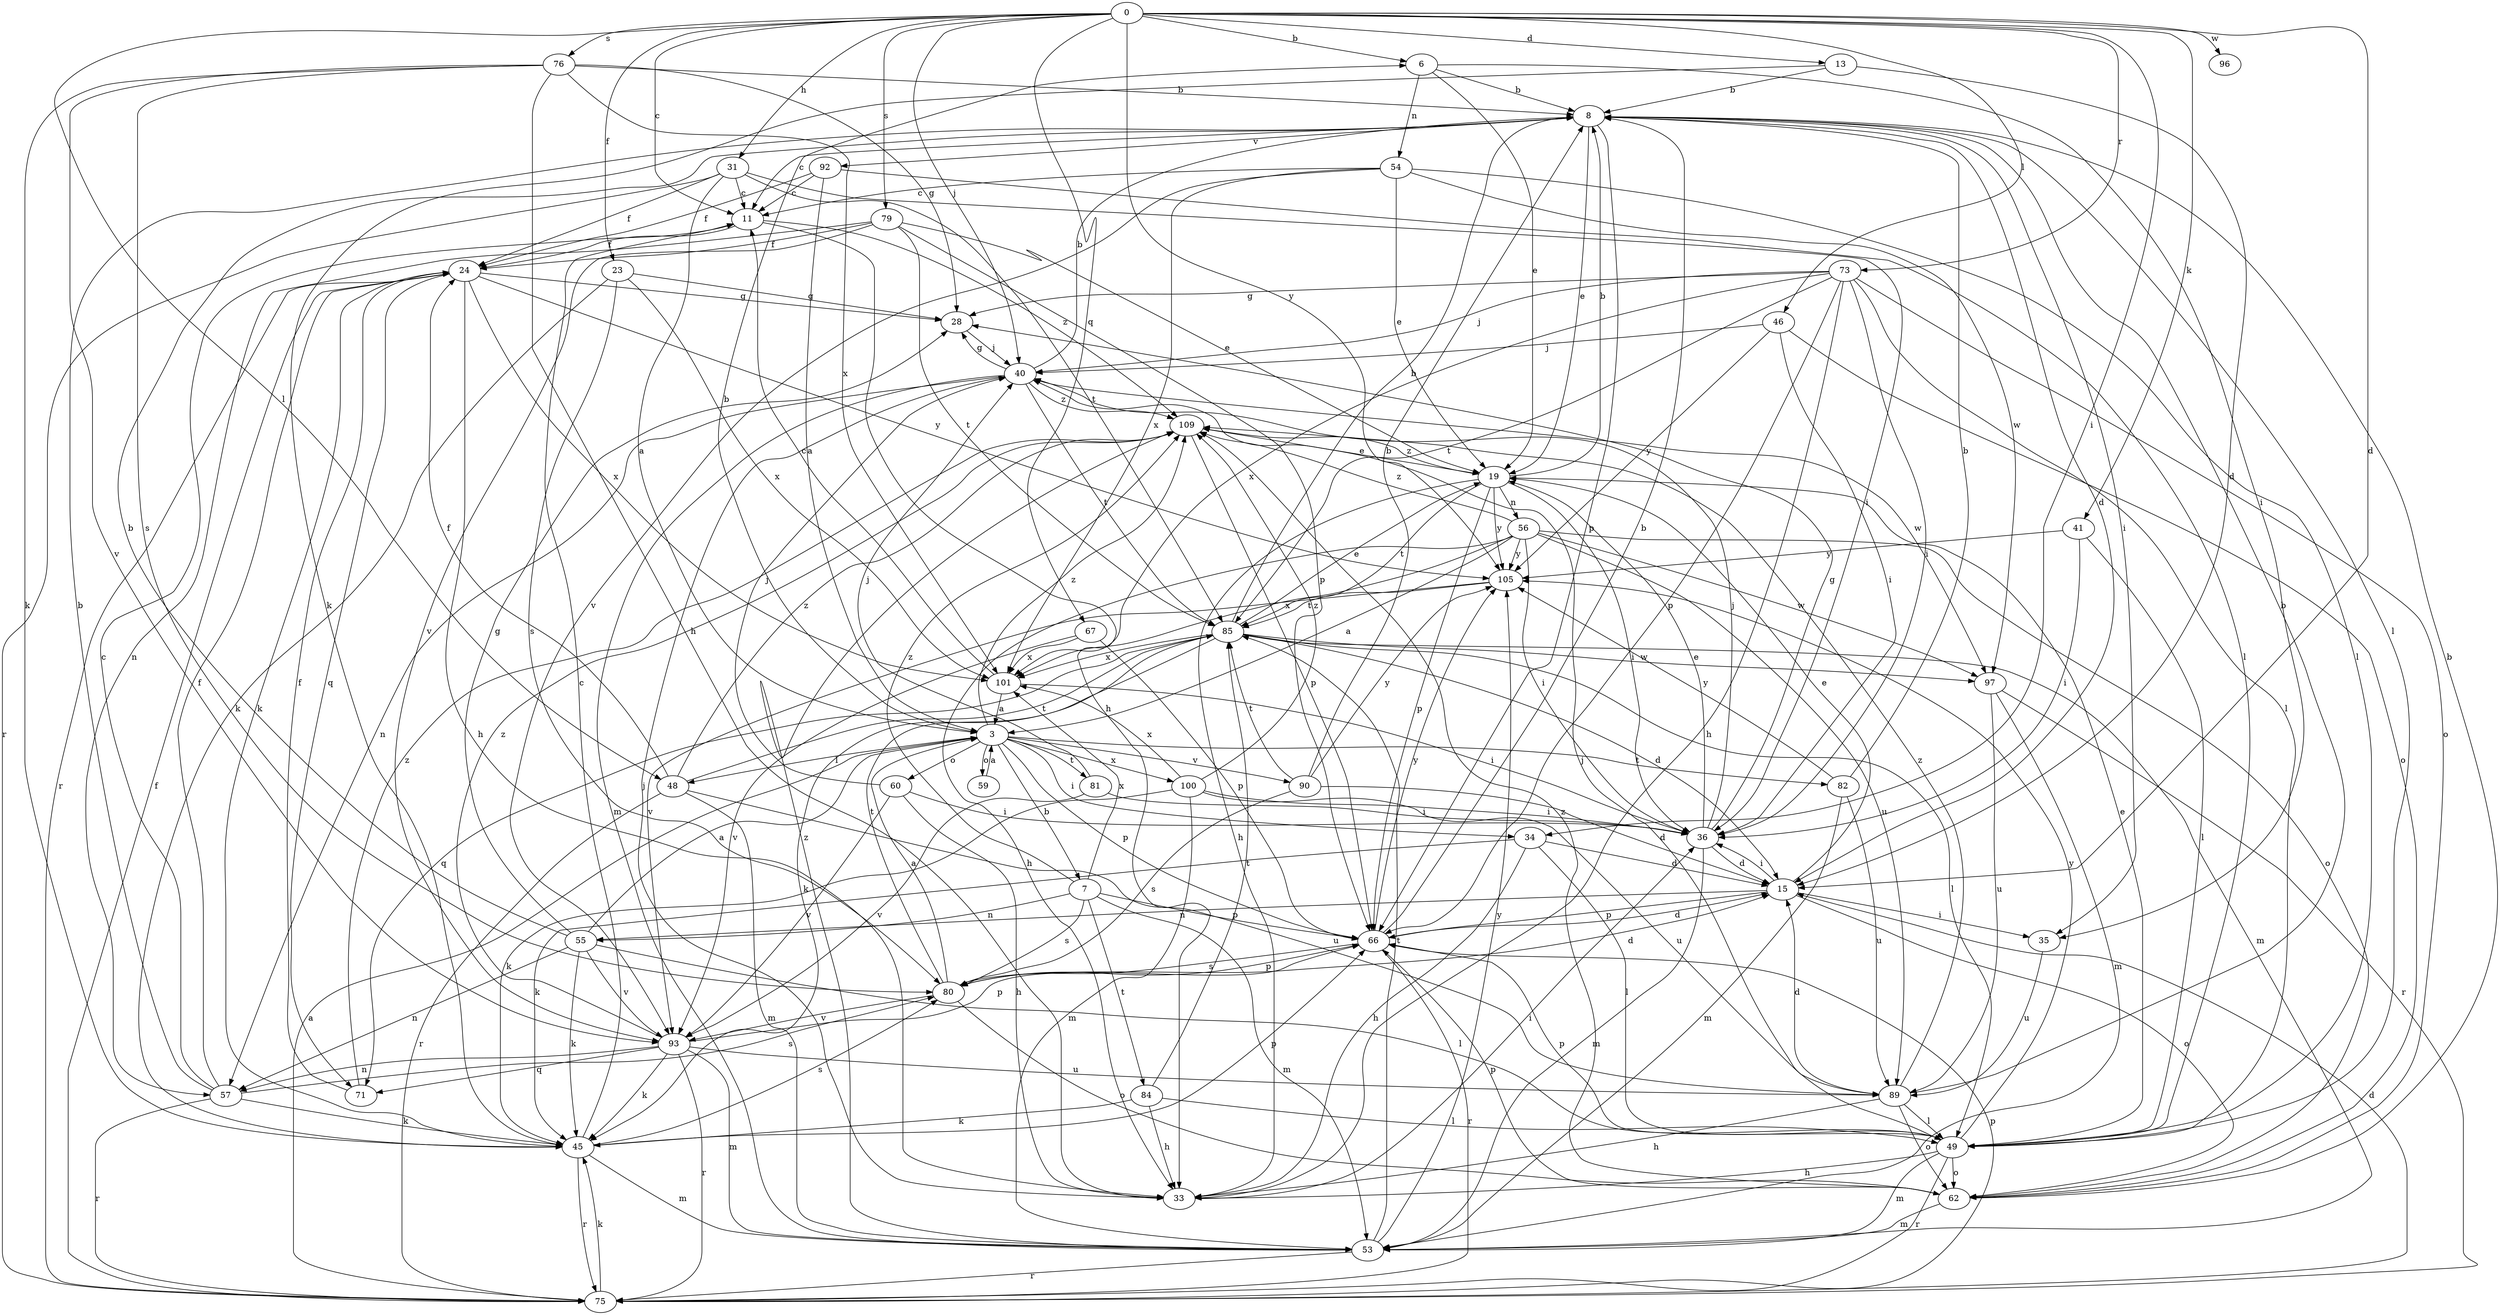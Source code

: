 strict digraph  {
0;
3;
6;
7;
8;
11;
13;
15;
19;
23;
24;
28;
31;
33;
34;
35;
36;
40;
41;
45;
46;
48;
49;
53;
54;
55;
56;
57;
59;
60;
62;
66;
67;
71;
73;
75;
76;
79;
80;
81;
82;
84;
85;
89;
90;
92;
93;
96;
97;
100;
101;
105;
109;
0 -> 6  [label=b];
0 -> 11  [label=c];
0 -> 13  [label=d];
0 -> 15  [label=d];
0 -> 23  [label=f];
0 -> 31  [label=h];
0 -> 34  [label=i];
0 -> 40  [label=j];
0 -> 41  [label=k];
0 -> 46  [label=l];
0 -> 48  [label=l];
0 -> 67  [label=q];
0 -> 73  [label=r];
0 -> 76  [label=s];
0 -> 79  [label=s];
0 -> 96  [label=w];
0 -> 105  [label=y];
3 -> 6  [label=b];
3 -> 7  [label=b];
3 -> 34  [label=i];
3 -> 48  [label=l];
3 -> 59  [label=o];
3 -> 60  [label=o];
3 -> 66  [label=p];
3 -> 81  [label=t];
3 -> 82  [label=t];
3 -> 90  [label=v];
3 -> 100  [label=x];
3 -> 109  [label=z];
6 -> 8  [label=b];
6 -> 19  [label=e];
6 -> 35  [label=i];
6 -> 54  [label=n];
7 -> 53  [label=m];
7 -> 55  [label=n];
7 -> 66  [label=p];
7 -> 80  [label=s];
7 -> 84  [label=t];
7 -> 101  [label=x];
7 -> 109  [label=z];
8 -> 11  [label=c];
8 -> 15  [label=d];
8 -> 19  [label=e];
8 -> 35  [label=i];
8 -> 49  [label=l];
8 -> 66  [label=p];
8 -> 92  [label=v];
11 -> 24  [label=f];
11 -> 33  [label=h];
11 -> 109  [label=z];
13 -> 8  [label=b];
13 -> 15  [label=d];
13 -> 45  [label=k];
15 -> 19  [label=e];
15 -> 35  [label=i];
15 -> 36  [label=i];
15 -> 55  [label=n];
15 -> 62  [label=o];
15 -> 66  [label=p];
19 -> 8  [label=b];
19 -> 33  [label=h];
19 -> 36  [label=i];
19 -> 56  [label=n];
19 -> 66  [label=p];
19 -> 85  [label=t];
19 -> 105  [label=y];
19 -> 109  [label=z];
23 -> 28  [label=g];
23 -> 45  [label=k];
23 -> 80  [label=s];
23 -> 101  [label=x];
24 -> 28  [label=g];
24 -> 33  [label=h];
24 -> 45  [label=k];
24 -> 71  [label=q];
24 -> 75  [label=r];
24 -> 101  [label=x];
24 -> 105  [label=y];
28 -> 40  [label=j];
31 -> 3  [label=a];
31 -> 11  [label=c];
31 -> 24  [label=f];
31 -> 36  [label=i];
31 -> 75  [label=r];
31 -> 85  [label=t];
33 -> 36  [label=i];
33 -> 40  [label=j];
34 -> 15  [label=d];
34 -> 33  [label=h];
34 -> 45  [label=k];
34 -> 49  [label=l];
35 -> 89  [label=u];
36 -> 15  [label=d];
36 -> 19  [label=e];
36 -> 28  [label=g];
36 -> 40  [label=j];
36 -> 53  [label=m];
40 -> 8  [label=b];
40 -> 28  [label=g];
40 -> 53  [label=m];
40 -> 57  [label=n];
40 -> 85  [label=t];
40 -> 97  [label=w];
40 -> 109  [label=z];
41 -> 36  [label=i];
41 -> 49  [label=l];
41 -> 105  [label=y];
45 -> 11  [label=c];
45 -> 53  [label=m];
45 -> 66  [label=p];
45 -> 75  [label=r];
45 -> 80  [label=s];
46 -> 36  [label=i];
46 -> 40  [label=j];
46 -> 62  [label=o];
46 -> 105  [label=y];
48 -> 24  [label=f];
48 -> 53  [label=m];
48 -> 75  [label=r];
48 -> 85  [label=t];
48 -> 89  [label=u];
48 -> 109  [label=z];
49 -> 19  [label=e];
49 -> 33  [label=h];
49 -> 40  [label=j];
49 -> 53  [label=m];
49 -> 62  [label=o];
49 -> 66  [label=p];
49 -> 75  [label=r];
49 -> 105  [label=y];
53 -> 75  [label=r];
53 -> 85  [label=t];
53 -> 105  [label=y];
53 -> 109  [label=z];
54 -> 11  [label=c];
54 -> 19  [label=e];
54 -> 49  [label=l];
54 -> 93  [label=v];
54 -> 97  [label=w];
54 -> 101  [label=x];
55 -> 3  [label=a];
55 -> 8  [label=b];
55 -> 28  [label=g];
55 -> 45  [label=k];
55 -> 49  [label=l];
55 -> 57  [label=n];
55 -> 93  [label=v];
56 -> 3  [label=a];
56 -> 33  [label=h];
56 -> 36  [label=i];
56 -> 62  [label=o];
56 -> 89  [label=u];
56 -> 97  [label=w];
56 -> 101  [label=x];
56 -> 105  [label=y];
56 -> 109  [label=z];
57 -> 8  [label=b];
57 -> 11  [label=c];
57 -> 24  [label=f];
57 -> 45  [label=k];
57 -> 75  [label=r];
57 -> 80  [label=s];
59 -> 3  [label=a];
60 -> 33  [label=h];
60 -> 36  [label=i];
60 -> 40  [label=j];
60 -> 93  [label=v];
62 -> 8  [label=b];
62 -> 53  [label=m];
62 -> 66  [label=p];
62 -> 109  [label=z];
66 -> 8  [label=b];
66 -> 15  [label=d];
66 -> 75  [label=r];
66 -> 80  [label=s];
66 -> 105  [label=y];
67 -> 66  [label=p];
67 -> 93  [label=v];
67 -> 101  [label=x];
71 -> 24  [label=f];
71 -> 109  [label=z];
73 -> 28  [label=g];
73 -> 33  [label=h];
73 -> 36  [label=i];
73 -> 40  [label=j];
73 -> 49  [label=l];
73 -> 62  [label=o];
73 -> 66  [label=p];
73 -> 85  [label=t];
73 -> 101  [label=x];
75 -> 3  [label=a];
75 -> 15  [label=d];
75 -> 24  [label=f];
75 -> 45  [label=k];
75 -> 66  [label=p];
76 -> 8  [label=b];
76 -> 28  [label=g];
76 -> 33  [label=h];
76 -> 45  [label=k];
76 -> 80  [label=s];
76 -> 93  [label=v];
76 -> 101  [label=x];
79 -> 19  [label=e];
79 -> 24  [label=f];
79 -> 57  [label=n];
79 -> 66  [label=p];
79 -> 85  [label=t];
79 -> 93  [label=v];
80 -> 3  [label=a];
80 -> 15  [label=d];
80 -> 62  [label=o];
80 -> 66  [label=p];
80 -> 85  [label=t];
80 -> 93  [label=v];
81 -> 36  [label=i];
81 -> 40  [label=j];
81 -> 93  [label=v];
82 -> 8  [label=b];
82 -> 53  [label=m];
82 -> 89  [label=u];
82 -> 105  [label=y];
84 -> 33  [label=h];
84 -> 45  [label=k];
84 -> 49  [label=l];
84 -> 85  [label=t];
85 -> 8  [label=b];
85 -> 15  [label=d];
85 -> 19  [label=e];
85 -> 45  [label=k];
85 -> 49  [label=l];
85 -> 53  [label=m];
85 -> 71  [label=q];
85 -> 97  [label=w];
85 -> 101  [label=x];
89 -> 8  [label=b];
89 -> 15  [label=d];
89 -> 33  [label=h];
89 -> 49  [label=l];
89 -> 62  [label=o];
89 -> 109  [label=z];
90 -> 8  [label=b];
90 -> 15  [label=d];
90 -> 80  [label=s];
90 -> 85  [label=t];
90 -> 105  [label=y];
92 -> 3  [label=a];
92 -> 11  [label=c];
92 -> 24  [label=f];
92 -> 49  [label=l];
93 -> 45  [label=k];
93 -> 53  [label=m];
93 -> 57  [label=n];
93 -> 66  [label=p];
93 -> 71  [label=q];
93 -> 75  [label=r];
93 -> 89  [label=u];
93 -> 109  [label=z];
97 -> 53  [label=m];
97 -> 75  [label=r];
97 -> 89  [label=u];
100 -> 36  [label=i];
100 -> 45  [label=k];
100 -> 53  [label=m];
100 -> 89  [label=u];
100 -> 101  [label=x];
100 -> 109  [label=z];
101 -> 3  [label=a];
101 -> 11  [label=c];
101 -> 36  [label=i];
105 -> 85  [label=t];
105 -> 93  [label=v];
109 -> 19  [label=e];
109 -> 66  [label=p];
}
